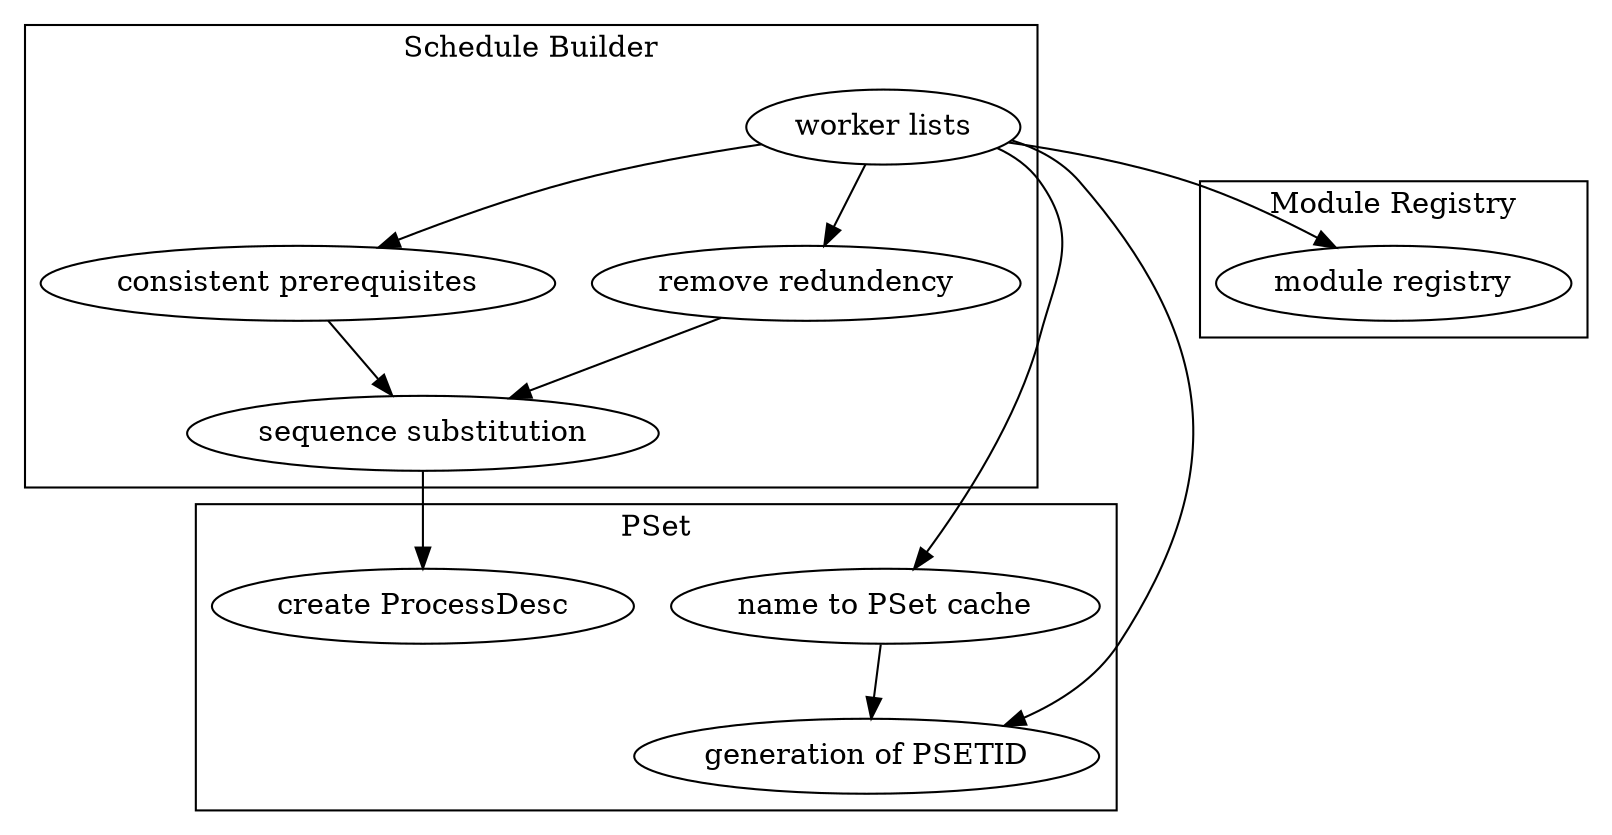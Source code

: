 
digraph A
{
# rankdir=LR;

 subgraph cluster12
 {
   label="PSet";

#   n12a [label="PSet event data storage"];
   n12b [label="name to PSet cache"];
   n12c [label="generation of PSETID"];
#   n12e [label="global database"];
#   n12f [label="database communications"];
#   n12g [label="global database update"];
#   n12h [label="PSet help"];
#   n12i [label="tool enumeration"];
   n12j [label="create ProcessDesc"];
#   n12h [label="untracked parameters" ];

#   n12a -> n12c;
   n12b -> n12c;
#   n12e -> n12a;
#   n12f -> n12e;
#   n12g -> n12f;
 }

 subgraph cluster1
 {
   label="Module Registry";
   
   n1a [label="module registry"];
#   n1b [label="handling versioning"];

#   n1b -> n1a;
 }

 subgraph cluster2
 {
   label="Schedule Builder";

   n2a [label="sequence substitution" ];
   n2b [label="consistent prerequisites" ];
   n2c [label="remove redundency"];
#   n2d [label="verify product requirements"];
   n2e [label="worker lists"];
#   n2f [label="reconfiguration"];

   n2a -> n12j;
   n2b -> n2a;
   n2c -> n2a;
#   n2d -> n3c;
   n2e -> n12c;
   n2e -> n12b;
   n2e -> n1a;
   n2e -> n2b;
   n2e -> n2c;
   
 }


}